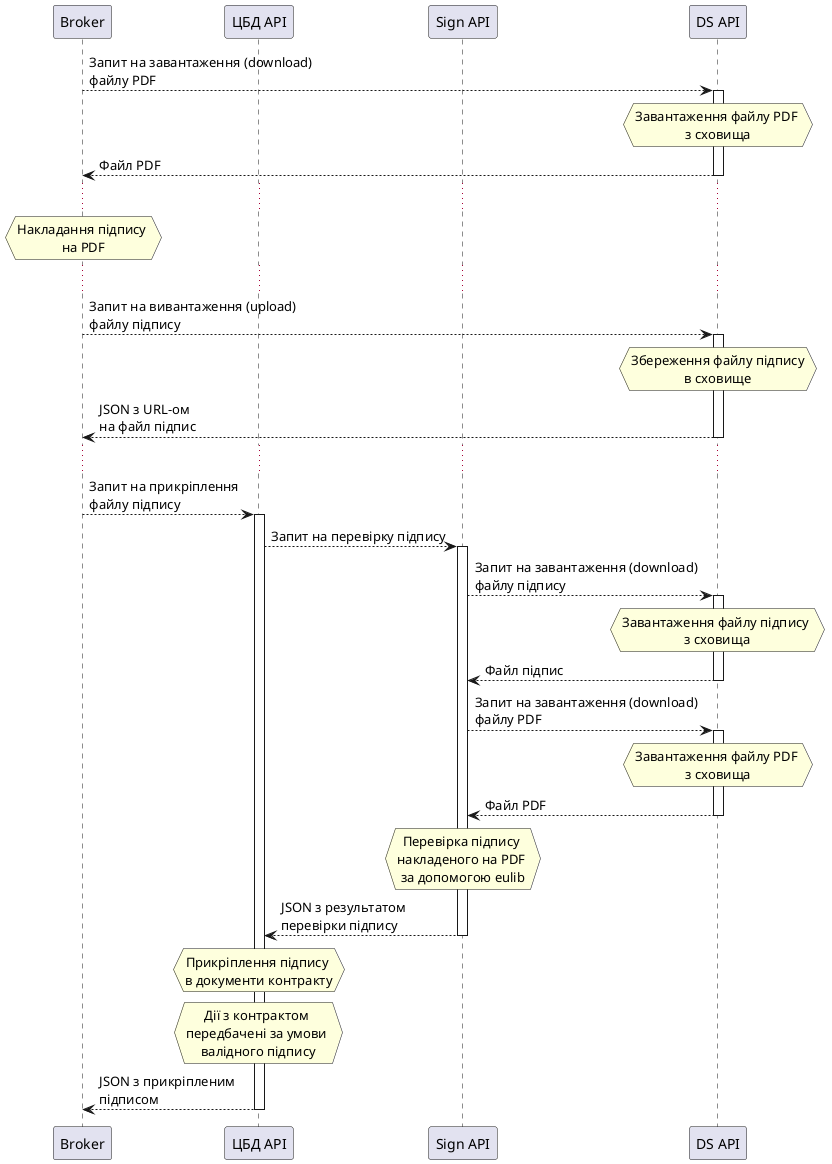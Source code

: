 @startuml

skinparam note {
  TextAlignment center
}

participant "Broker" as Broker
participant "ЦБД API" as CDB
participant "Sign API" as Sign
participant "DS API" as DS

Broker --> DS: Запит на завантаження (download) \nфайлу PDF
activate DS
hnote over DS: Завантаження файлу PDF \nз сховища
DS --> Broker: Файл PDF
deactivate DS

...

hnote over Broker: Накладання підпису \nна PDF

...

Broker --> DS: Запит на вивантаження (upload) \nфайлу підпису
activate DS
hnote over DS: Збереження файлу підпису\nв сховище
DS --> Broker: JSON з URL-ом \nна файл підпис
deactivate DS

...

Broker --> CDB: Запит на прикріплення \nфайлу підпису
activate CDB
CDB --> Sign: Запит на перевірку підпису
activate Sign
Sign --> DS: Запит на завантаження (download) \nфайлу підпису
activate DS
hnote over DS: Завантаження файлу підпису \nз сховища
DS --> Sign: Файл підпис
deactivate DS
Sign --> DS: Запит на завантаження (download) \nфайлу PDF
activate DS
hnote over DS: Завантаження файлу PDF \nз сховища
DS --> Sign: Файл PDF
deactivate DS
hnote over Sign: Перевірка підпису \nнакладеного на PDF \nза допомогою eulib
Sign --> CDB: JSON з результатом \nперевірки підпису
deactivate Sign
hnote over CDB: Прикріплення підпису \nв документи контракту
hnote over CDB: Дії з контрактом \nпередбачені за умови \nвалідного підпису
CDB --> Broker: JSON з прикріпленим \nпідписом
deactivate CDB